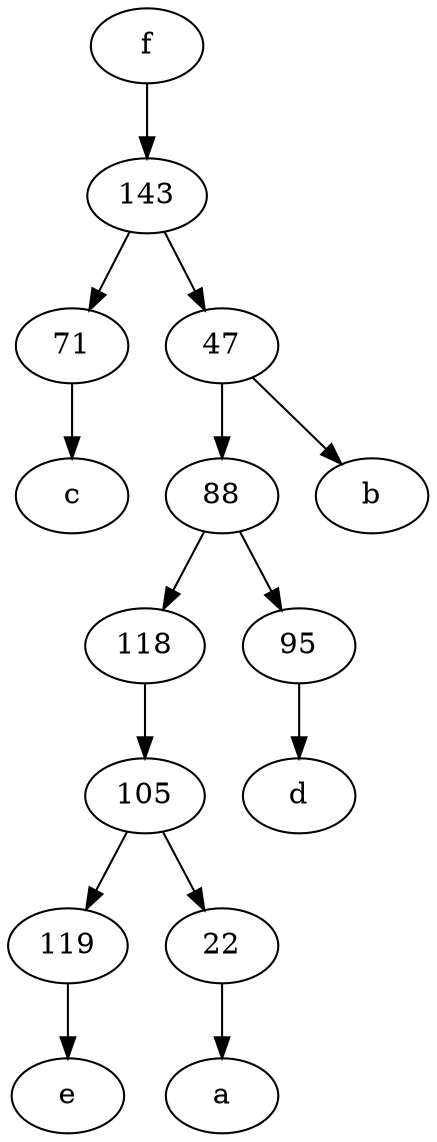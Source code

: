 digraph  {
	f [pos="15,45!"];
	119;
	105;
	22;
	143;
	118;
	88;
	95;
	71;
	47;
	119 -> e;
	22 -> a;
	f -> 143;
	105 -> 22;
	143 -> 71;
	47 -> 88;
	143 -> 47;
	71 -> c;
	47 -> b;
	105 -> 119;
	118 -> 105;
	88 -> 95;
	95 -> d;
	88 -> 118;

	}